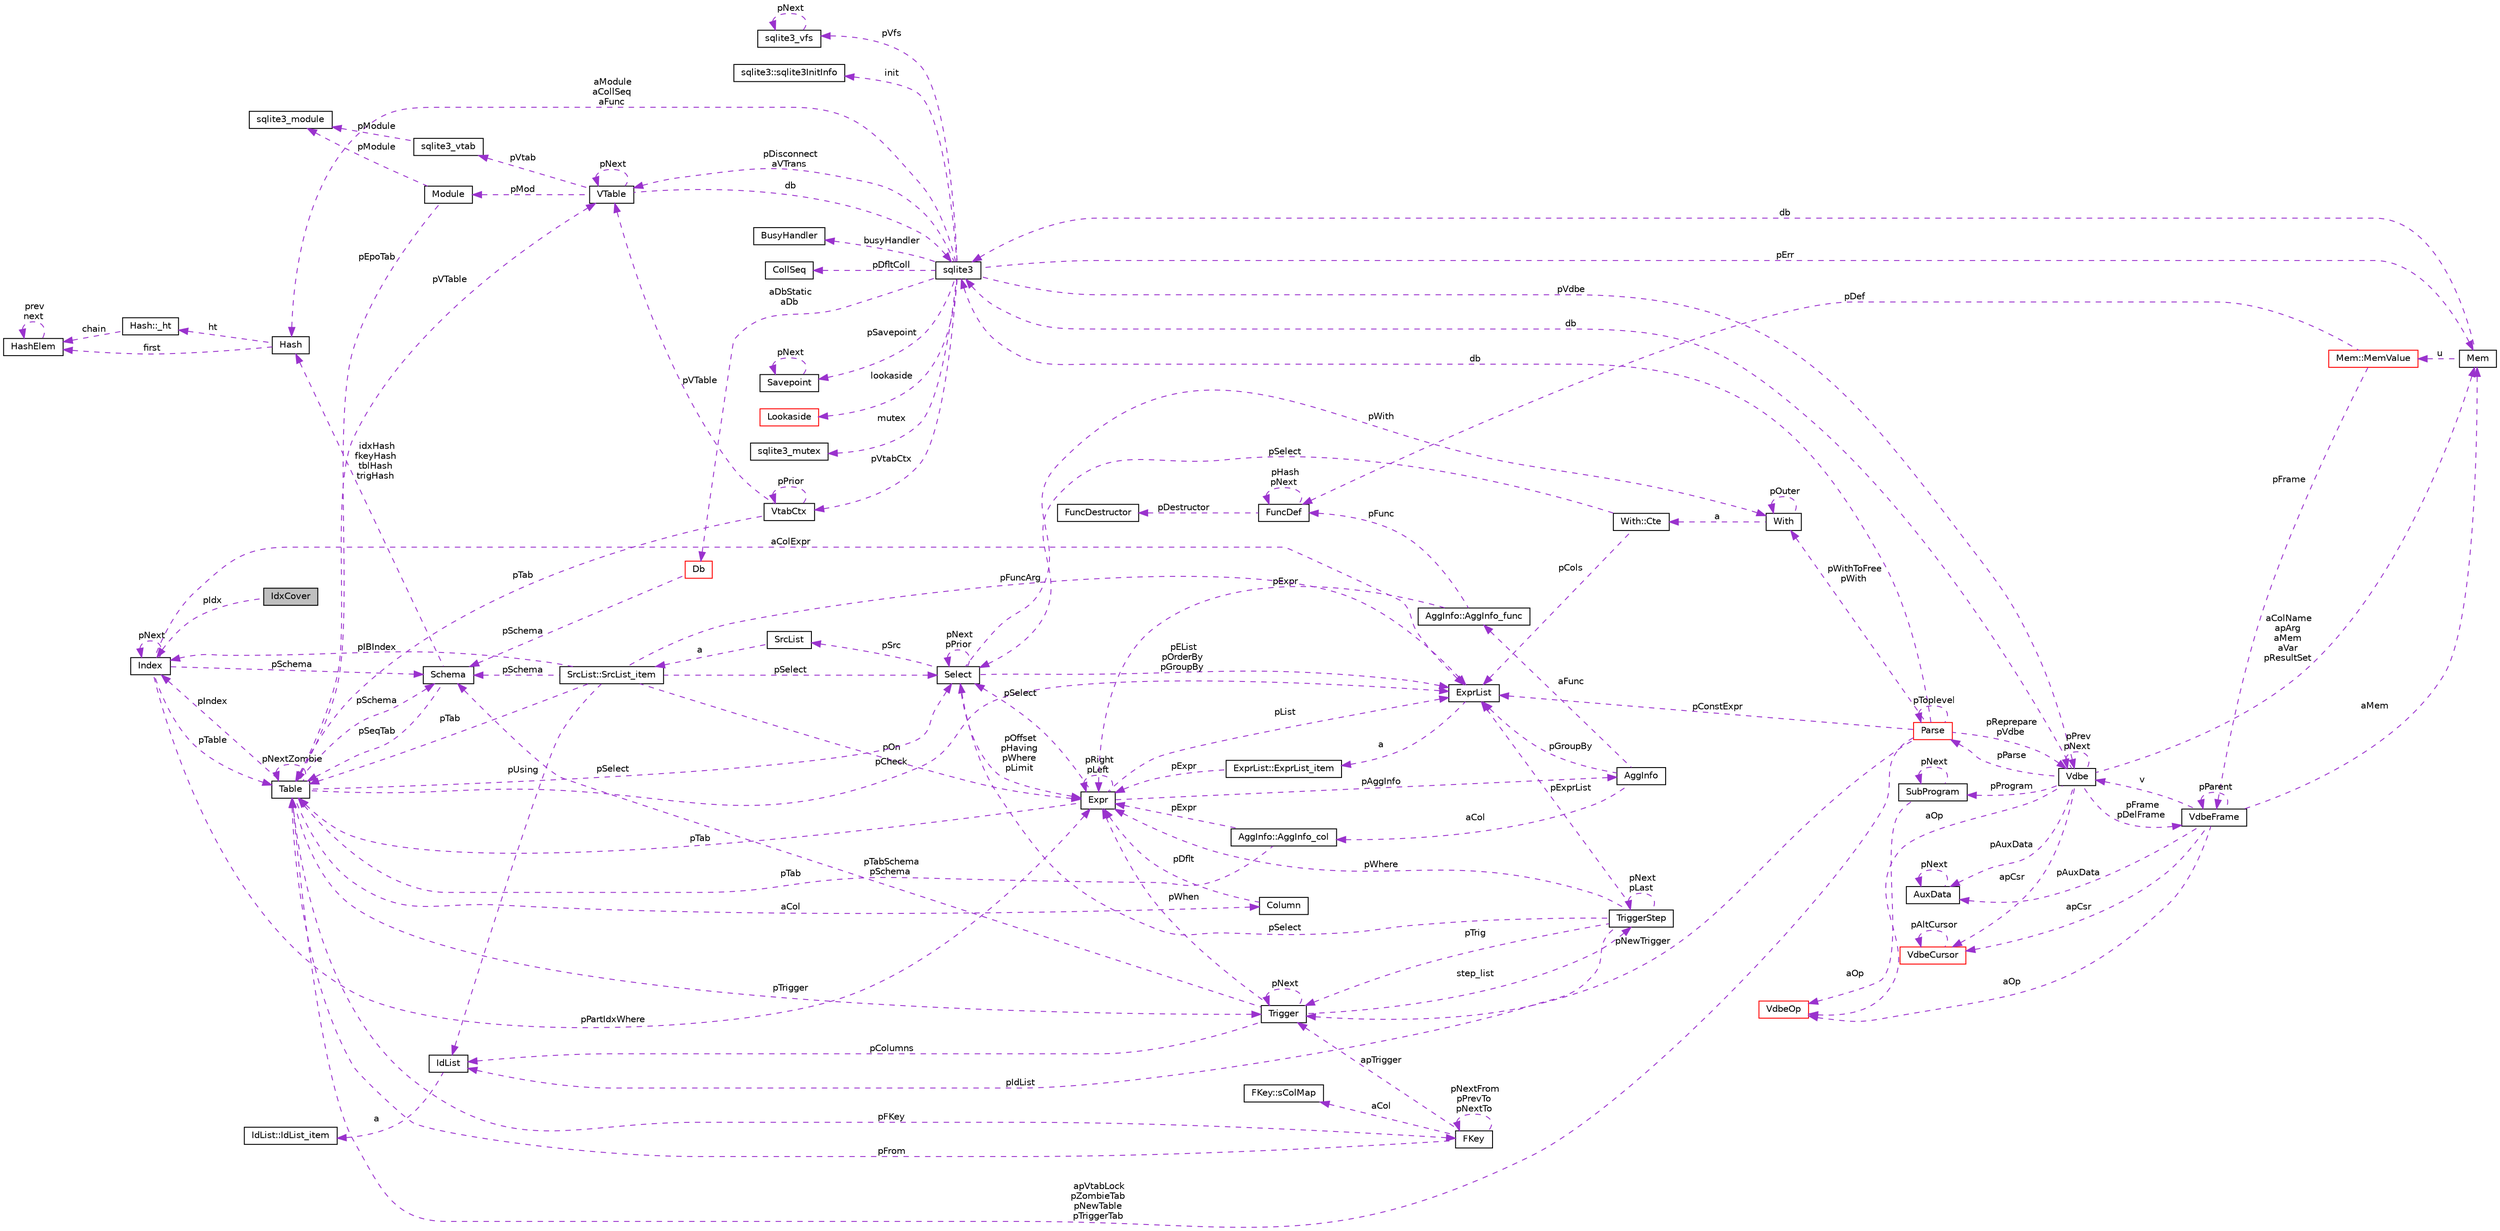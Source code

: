 digraph "IdxCover"
{
  edge [fontname="Helvetica",fontsize="10",labelfontname="Helvetica",labelfontsize="10"];
  node [fontname="Helvetica",fontsize="10",shape=record];
  rankdir="LR";
  Node1 [label="IdxCover",height=0.2,width=0.4,color="black", fillcolor="grey75", style="filled", fontcolor="black"];
  Node2 -> Node1 [dir="back",color="darkorchid3",fontsize="10",style="dashed",label=" pIdx" ,fontname="Helvetica"];
  Node2 [label="Index",height=0.2,width=0.4,color="black", fillcolor="white", style="filled",URL="$structIndex.html"];
  Node3 -> Node2 [dir="back",color="darkorchid3",fontsize="10",style="dashed",label=" pSchema" ,fontname="Helvetica"];
  Node3 [label="Schema",height=0.2,width=0.4,color="black", fillcolor="white", style="filled",URL="$structSchema.html"];
  Node4 -> Node3 [dir="back",color="darkorchid3",fontsize="10",style="dashed",label=" pSeqTab" ,fontname="Helvetica"];
  Node4 [label="Table",height=0.2,width=0.4,color="black", fillcolor="white", style="filled",URL="$structTable.html"];
  Node3 -> Node4 [dir="back",color="darkorchid3",fontsize="10",style="dashed",label=" pSchema" ,fontname="Helvetica"];
  Node5 -> Node4 [dir="back",color="darkorchid3",fontsize="10",style="dashed",label=" aCol" ,fontname="Helvetica"];
  Node5 [label="Column",height=0.2,width=0.4,color="black", fillcolor="white", style="filled",URL="$structColumn.html"];
  Node6 -> Node5 [dir="back",color="darkorchid3",fontsize="10",style="dashed",label=" pDflt" ,fontname="Helvetica"];
  Node6 [label="Expr",height=0.2,width=0.4,color="black", fillcolor="white", style="filled",URL="$structExpr.html"];
  Node7 -> Node6 [dir="back",color="darkorchid3",fontsize="10",style="dashed",label=" pAggInfo" ,fontname="Helvetica"];
  Node7 [label="AggInfo",height=0.2,width=0.4,color="black", fillcolor="white", style="filled",URL="$structAggInfo.html"];
  Node8 -> Node7 [dir="back",color="darkorchid3",fontsize="10",style="dashed",label=" aCol" ,fontname="Helvetica"];
  Node8 [label="AggInfo::AggInfo_col",height=0.2,width=0.4,color="black", fillcolor="white", style="filled",URL="$structAggInfo_1_1AggInfo__col.html"];
  Node6 -> Node8 [dir="back",color="darkorchid3",fontsize="10",style="dashed",label=" pExpr" ,fontname="Helvetica"];
  Node4 -> Node8 [dir="back",color="darkorchid3",fontsize="10",style="dashed",label=" pTab" ,fontname="Helvetica"];
  Node9 -> Node7 [dir="back",color="darkorchid3",fontsize="10",style="dashed",label=" aFunc" ,fontname="Helvetica"];
  Node9 [label="AggInfo::AggInfo_func",height=0.2,width=0.4,color="black", fillcolor="white", style="filled",URL="$structAggInfo_1_1AggInfo__func.html"];
  Node6 -> Node9 [dir="back",color="darkorchid3",fontsize="10",style="dashed",label=" pExpr" ,fontname="Helvetica"];
  Node10 -> Node9 [dir="back",color="darkorchid3",fontsize="10",style="dashed",label=" pFunc" ,fontname="Helvetica"];
  Node10 [label="FuncDef",height=0.2,width=0.4,color="black", fillcolor="white", style="filled",URL="$structFuncDef.html"];
  Node11 -> Node10 [dir="back",color="darkorchid3",fontsize="10",style="dashed",label=" pDestructor" ,fontname="Helvetica"];
  Node11 [label="FuncDestructor",height=0.2,width=0.4,color="black", fillcolor="white", style="filled",URL="$structFuncDestructor.html"];
  Node10 -> Node10 [dir="back",color="darkorchid3",fontsize="10",style="dashed",label=" pHash\npNext" ,fontname="Helvetica"];
  Node12 -> Node7 [dir="back",color="darkorchid3",fontsize="10",style="dashed",label=" pGroupBy" ,fontname="Helvetica"];
  Node12 [label="ExprList",height=0.2,width=0.4,color="black", fillcolor="white", style="filled",URL="$structExprList.html"];
  Node13 -> Node12 [dir="back",color="darkorchid3",fontsize="10",style="dashed",label=" a" ,fontname="Helvetica"];
  Node13 [label="ExprList::ExprList_item",height=0.2,width=0.4,color="black", fillcolor="white", style="filled",URL="$structExprList_1_1ExprList__item.html"];
  Node6 -> Node13 [dir="back",color="darkorchid3",fontsize="10",style="dashed",label=" pExpr" ,fontname="Helvetica"];
  Node6 -> Node6 [dir="back",color="darkorchid3",fontsize="10",style="dashed",label=" pRight\npLeft" ,fontname="Helvetica"];
  Node4 -> Node6 [dir="back",color="darkorchid3",fontsize="10",style="dashed",label=" pTab" ,fontname="Helvetica"];
  Node14 -> Node6 [dir="back",color="darkorchid3",fontsize="10",style="dashed",label=" pSelect" ,fontname="Helvetica"];
  Node14 [label="Select",height=0.2,width=0.4,color="black", fillcolor="white", style="filled",URL="$structSelect.html"];
  Node6 -> Node14 [dir="back",color="darkorchid3",fontsize="10",style="dashed",label=" pOffset\npHaving\npWhere\npLimit" ,fontname="Helvetica"];
  Node15 -> Node14 [dir="back",color="darkorchid3",fontsize="10",style="dashed",label=" pWith" ,fontname="Helvetica"];
  Node15 [label="With",height=0.2,width=0.4,color="black", fillcolor="white", style="filled",URL="$structWith.html"];
  Node16 -> Node15 [dir="back",color="darkorchid3",fontsize="10",style="dashed",label=" a" ,fontname="Helvetica"];
  Node16 [label="With::Cte",height=0.2,width=0.4,color="black", fillcolor="white", style="filled",URL="$structWith_1_1Cte.html"];
  Node14 -> Node16 [dir="back",color="darkorchid3",fontsize="10",style="dashed",label=" pSelect" ,fontname="Helvetica"];
  Node12 -> Node16 [dir="back",color="darkorchid3",fontsize="10",style="dashed",label=" pCols" ,fontname="Helvetica"];
  Node15 -> Node15 [dir="back",color="darkorchid3",fontsize="10",style="dashed",label=" pOuter" ,fontname="Helvetica"];
  Node14 -> Node14 [dir="back",color="darkorchid3",fontsize="10",style="dashed",label=" pNext\npPrior" ,fontname="Helvetica"];
  Node17 -> Node14 [dir="back",color="darkorchid3",fontsize="10",style="dashed",label=" pSrc" ,fontname="Helvetica"];
  Node17 [label="SrcList",height=0.2,width=0.4,color="black", fillcolor="white", style="filled",URL="$structSrcList.html"];
  Node18 -> Node17 [dir="back",color="darkorchid3",fontsize="10",style="dashed",label=" a" ,fontname="Helvetica"];
  Node18 [label="SrcList::SrcList_item",height=0.2,width=0.4,color="black", fillcolor="white", style="filled",URL="$structSrcList_1_1SrcList__item.html"];
  Node3 -> Node18 [dir="back",color="darkorchid3",fontsize="10",style="dashed",label=" pSchema" ,fontname="Helvetica"];
  Node6 -> Node18 [dir="back",color="darkorchid3",fontsize="10",style="dashed",label=" pOn" ,fontname="Helvetica"];
  Node19 -> Node18 [dir="back",color="darkorchid3",fontsize="10",style="dashed",label=" pUsing" ,fontname="Helvetica"];
  Node19 [label="IdList",height=0.2,width=0.4,color="black", fillcolor="white", style="filled",URL="$structIdList.html"];
  Node20 -> Node19 [dir="back",color="darkorchid3",fontsize="10",style="dashed",label=" a" ,fontname="Helvetica"];
  Node20 [label="IdList::IdList_item",height=0.2,width=0.4,color="black", fillcolor="white", style="filled",URL="$structIdList_1_1IdList__item.html"];
  Node4 -> Node18 [dir="back",color="darkorchid3",fontsize="10",style="dashed",label=" pTab" ,fontname="Helvetica"];
  Node14 -> Node18 [dir="back",color="darkorchid3",fontsize="10",style="dashed",label=" pSelect" ,fontname="Helvetica"];
  Node2 -> Node18 [dir="back",color="darkorchid3",fontsize="10",style="dashed",label=" pIBIndex" ,fontname="Helvetica"];
  Node12 -> Node18 [dir="back",color="darkorchid3",fontsize="10",style="dashed",label=" pFuncArg" ,fontname="Helvetica"];
  Node12 -> Node14 [dir="back",color="darkorchid3",fontsize="10",style="dashed",label=" pEList\npOrderBy\npGroupBy" ,fontname="Helvetica"];
  Node12 -> Node6 [dir="back",color="darkorchid3",fontsize="10",style="dashed",label=" pList" ,fontname="Helvetica"];
  Node21 -> Node4 [dir="back",color="darkorchid3",fontsize="10",style="dashed",label=" pFKey" ,fontname="Helvetica"];
  Node21 [label="FKey",height=0.2,width=0.4,color="black", fillcolor="white", style="filled",URL="$structFKey.html"];
  Node22 -> Node21 [dir="back",color="darkorchid3",fontsize="10",style="dashed",label=" aCol" ,fontname="Helvetica"];
  Node22 [label="FKey::sColMap",height=0.2,width=0.4,color="black", fillcolor="white", style="filled",URL="$structFKey_1_1sColMap.html"];
  Node21 -> Node21 [dir="back",color="darkorchid3",fontsize="10",style="dashed",label=" pNextFrom\npPrevTo\npNextTo" ,fontname="Helvetica"];
  Node4 -> Node21 [dir="back",color="darkorchid3",fontsize="10",style="dashed",label=" pFrom" ,fontname="Helvetica"];
  Node23 -> Node21 [dir="back",color="darkorchid3",fontsize="10",style="dashed",label=" apTrigger" ,fontname="Helvetica"];
  Node23 [label="Trigger",height=0.2,width=0.4,color="black", fillcolor="white", style="filled",URL="$structTrigger.html"];
  Node24 -> Node23 [dir="back",color="darkorchid3",fontsize="10",style="dashed",label=" step_list" ,fontname="Helvetica"];
  Node24 [label="TriggerStep",height=0.2,width=0.4,color="black", fillcolor="white", style="filled",URL="$structTriggerStep.html"];
  Node24 -> Node24 [dir="back",color="darkorchid3",fontsize="10",style="dashed",label=" pNext\npLast" ,fontname="Helvetica"];
  Node6 -> Node24 [dir="back",color="darkorchid3",fontsize="10",style="dashed",label=" pWhere" ,fontname="Helvetica"];
  Node19 -> Node24 [dir="back",color="darkorchid3",fontsize="10",style="dashed",label=" pIdList" ,fontname="Helvetica"];
  Node14 -> Node24 [dir="back",color="darkorchid3",fontsize="10",style="dashed",label=" pSelect" ,fontname="Helvetica"];
  Node23 -> Node24 [dir="back",color="darkorchid3",fontsize="10",style="dashed",label=" pTrig" ,fontname="Helvetica"];
  Node12 -> Node24 [dir="back",color="darkorchid3",fontsize="10",style="dashed",label=" pExprList" ,fontname="Helvetica"];
  Node3 -> Node23 [dir="back",color="darkorchid3",fontsize="10",style="dashed",label=" pTabSchema\npSchema" ,fontname="Helvetica"];
  Node6 -> Node23 [dir="back",color="darkorchid3",fontsize="10",style="dashed",label=" pWhen" ,fontname="Helvetica"];
  Node19 -> Node23 [dir="back",color="darkorchid3",fontsize="10",style="dashed",label=" pColumns" ,fontname="Helvetica"];
  Node23 -> Node23 [dir="back",color="darkorchid3",fontsize="10",style="dashed",label=" pNext" ,fontname="Helvetica"];
  Node25 -> Node4 [dir="back",color="darkorchid3",fontsize="10",style="dashed",label=" pVTable" ,fontname="Helvetica"];
  Node25 [label="VTable",height=0.2,width=0.4,color="black", fillcolor="white", style="filled",URL="$structVTable.html"];
  Node26 -> Node25 [dir="back",color="darkorchid3",fontsize="10",style="dashed",label=" db" ,fontname="Helvetica"];
  Node26 [label="sqlite3",height=0.2,width=0.4,color="black", fillcolor="white", style="filled",URL="$structsqlite3.html"];
  Node27 -> Node26 [dir="back",color="darkorchid3",fontsize="10",style="dashed",label=" pErr" ,fontname="Helvetica"];
  Node27 [label="Mem",height=0.2,width=0.4,color="black", fillcolor="white", style="filled",URL="$structMem.html"];
  Node28 -> Node27 [dir="back",color="darkorchid3",fontsize="10",style="dashed",label=" u" ,fontname="Helvetica"];
  Node28 [label="Mem::MemValue",height=0.2,width=0.4,color="red", fillcolor="white", style="filled",URL="$unionMem_1_1MemValue.html"];
  Node29 -> Node28 [dir="back",color="darkorchid3",fontsize="10",style="dashed",label=" pFrame" ,fontname="Helvetica"];
  Node29 [label="VdbeFrame",height=0.2,width=0.4,color="black", fillcolor="white", style="filled",URL="$structVdbeFrame.html"];
  Node27 -> Node29 [dir="back",color="darkorchid3",fontsize="10",style="dashed",label=" aMem" ,fontname="Helvetica"];
  Node30 -> Node29 [dir="back",color="darkorchid3",fontsize="10",style="dashed",label=" v" ,fontname="Helvetica"];
  Node30 [label="Vdbe",height=0.2,width=0.4,color="black", fillcolor="white", style="filled",URL="$structVdbe.html"];
  Node27 -> Node30 [dir="back",color="darkorchid3",fontsize="10",style="dashed",label=" aColName\napArg\naMem\naVar\npResultSet" ,fontname="Helvetica"];
  Node30 -> Node30 [dir="back",color="darkorchid3",fontsize="10",style="dashed",label=" pPrev\npNext" ,fontname="Helvetica"];
  Node26 -> Node30 [dir="back",color="darkorchid3",fontsize="10",style="dashed",label=" db" ,fontname="Helvetica"];
  Node29 -> Node30 [dir="back",color="darkorchid3",fontsize="10",style="dashed",label=" pFrame\npDelFrame" ,fontname="Helvetica"];
  Node31 -> Node30 [dir="back",color="darkorchid3",fontsize="10",style="dashed",label=" pAuxData" ,fontname="Helvetica"];
  Node31 [label="AuxData",height=0.2,width=0.4,color="black", fillcolor="white", style="filled",URL="$structAuxData.html"];
  Node31 -> Node31 [dir="back",color="darkorchid3",fontsize="10",style="dashed",label=" pNext" ,fontname="Helvetica"];
  Node32 -> Node30 [dir="back",color="darkorchid3",fontsize="10",style="dashed",label=" pProgram" ,fontname="Helvetica"];
  Node32 [label="SubProgram",height=0.2,width=0.4,color="black", fillcolor="white", style="filled",URL="$structSubProgram.html"];
  Node32 -> Node32 [dir="back",color="darkorchid3",fontsize="10",style="dashed",label=" pNext" ,fontname="Helvetica"];
  Node33 -> Node32 [dir="back",color="darkorchid3",fontsize="10",style="dashed",label=" aOp" ,fontname="Helvetica"];
  Node33 [label="VdbeOp",height=0.2,width=0.4,color="red", fillcolor="white", style="filled",URL="$structVdbeOp.html"];
  Node34 -> Node30 [dir="back",color="darkorchid3",fontsize="10",style="dashed",label=" apCsr" ,fontname="Helvetica"];
  Node34 [label="VdbeCursor",height=0.2,width=0.4,color="red", fillcolor="white", style="filled",URL="$structVdbeCursor.html"];
  Node34 -> Node34 [dir="back",color="darkorchid3",fontsize="10",style="dashed",label=" pAltCursor" ,fontname="Helvetica"];
  Node35 -> Node30 [dir="back",color="darkorchid3",fontsize="10",style="dashed",label=" pParse" ,fontname="Helvetica"];
  Node35 [label="Parse",height=0.2,width=0.4,color="red", fillcolor="white", style="filled",URL="$structParse.html"];
  Node30 -> Node35 [dir="back",color="darkorchid3",fontsize="10",style="dashed",label=" pReprepare\npVdbe" ,fontname="Helvetica"];
  Node26 -> Node35 [dir="back",color="darkorchid3",fontsize="10",style="dashed",label=" db" ,fontname="Helvetica"];
  Node15 -> Node35 [dir="back",color="darkorchid3",fontsize="10",style="dashed",label=" pWithToFree\npWith" ,fontname="Helvetica"];
  Node4 -> Node35 [dir="back",color="darkorchid3",fontsize="10",style="dashed",label=" apVtabLock\npZombieTab\npNewTable\npTriggerTab" ,fontname="Helvetica"];
  Node23 -> Node35 [dir="back",color="darkorchid3",fontsize="10",style="dashed",label=" pNewTrigger" ,fontname="Helvetica"];
  Node12 -> Node35 [dir="back",color="darkorchid3",fontsize="10",style="dashed",label=" pConstExpr" ,fontname="Helvetica"];
  Node35 -> Node35 [dir="back",color="darkorchid3",fontsize="10",style="dashed",label=" pToplevel" ,fontname="Helvetica"];
  Node33 -> Node30 [dir="back",color="darkorchid3",fontsize="10",style="dashed",label=" aOp" ,fontname="Helvetica"];
  Node29 -> Node29 [dir="back",color="darkorchid3",fontsize="10",style="dashed",label=" pParent" ,fontname="Helvetica"];
  Node31 -> Node29 [dir="back",color="darkorchid3",fontsize="10",style="dashed",label=" pAuxData" ,fontname="Helvetica"];
  Node34 -> Node29 [dir="back",color="darkorchid3",fontsize="10",style="dashed",label=" apCsr" ,fontname="Helvetica"];
  Node33 -> Node29 [dir="back",color="darkorchid3",fontsize="10",style="dashed",label=" aOp" ,fontname="Helvetica"];
  Node10 -> Node28 [dir="back",color="darkorchid3",fontsize="10",style="dashed",label=" pDef" ,fontname="Helvetica"];
  Node26 -> Node27 [dir="back",color="darkorchid3",fontsize="10",style="dashed",label=" db" ,fontname="Helvetica"];
  Node30 -> Node26 [dir="back",color="darkorchid3",fontsize="10",style="dashed",label=" pVdbe" ,fontname="Helvetica"];
  Node36 -> Node26 [dir="back",color="darkorchid3",fontsize="10",style="dashed",label=" pSavepoint" ,fontname="Helvetica"];
  Node36 [label="Savepoint",height=0.2,width=0.4,color="black", fillcolor="white", style="filled",URL="$structSavepoint.html"];
  Node36 -> Node36 [dir="back",color="darkorchid3",fontsize="10",style="dashed",label=" pNext" ,fontname="Helvetica"];
  Node37 -> Node26 [dir="back",color="darkorchid3",fontsize="10",style="dashed",label=" lookaside" ,fontname="Helvetica"];
  Node37 [label="Lookaside",height=0.2,width=0.4,color="red", fillcolor="white", style="filled",URL="$structLookaside.html"];
  Node38 -> Node26 [dir="back",color="darkorchid3",fontsize="10",style="dashed",label=" mutex" ,fontname="Helvetica"];
  Node38 [label="sqlite3_mutex",height=0.2,width=0.4,color="black", fillcolor="white", style="filled",URL="$structsqlite3__mutex.html"];
  Node39 -> Node26 [dir="back",color="darkorchid3",fontsize="10",style="dashed",label=" pVfs" ,fontname="Helvetica"];
  Node39 [label="sqlite3_vfs",height=0.2,width=0.4,color="black", fillcolor="white", style="filled",URL="$structsqlite3__vfs.html"];
  Node39 -> Node39 [dir="back",color="darkorchid3",fontsize="10",style="dashed",label=" pNext" ,fontname="Helvetica"];
  Node40 -> Node26 [dir="back",color="darkorchid3",fontsize="10",style="dashed",label=" init" ,fontname="Helvetica"];
  Node40 [label="sqlite3::sqlite3InitInfo",height=0.2,width=0.4,color="black", fillcolor="white", style="filled",URL="$structsqlite3_1_1sqlite3InitInfo.html"];
  Node41 -> Node26 [dir="back",color="darkorchid3",fontsize="10",style="dashed",label=" busyHandler" ,fontname="Helvetica"];
  Node41 [label="BusyHandler",height=0.2,width=0.4,color="black", fillcolor="white", style="filled",URL="$structBusyHandler.html"];
  Node42 -> Node26 [dir="back",color="darkorchid3",fontsize="10",style="dashed",label=" pVtabCtx" ,fontname="Helvetica"];
  Node42 [label="VtabCtx",height=0.2,width=0.4,color="black", fillcolor="white", style="filled",URL="$structVtabCtx.html"];
  Node42 -> Node42 [dir="back",color="darkorchid3",fontsize="10",style="dashed",label=" pPrior" ,fontname="Helvetica"];
  Node25 -> Node42 [dir="back",color="darkorchid3",fontsize="10",style="dashed",label=" pVTable" ,fontname="Helvetica"];
  Node4 -> Node42 [dir="back",color="darkorchid3",fontsize="10",style="dashed",label=" pTab" ,fontname="Helvetica"];
  Node43 -> Node26 [dir="back",color="darkorchid3",fontsize="10",style="dashed",label=" pDfltColl" ,fontname="Helvetica"];
  Node43 [label="CollSeq",height=0.2,width=0.4,color="black", fillcolor="white", style="filled",URL="$structCollSeq.html"];
  Node25 -> Node26 [dir="back",color="darkorchid3",fontsize="10",style="dashed",label=" pDisconnect\naVTrans" ,fontname="Helvetica"];
  Node44 -> Node26 [dir="back",color="darkorchid3",fontsize="10",style="dashed",label=" aDbStatic\naDb" ,fontname="Helvetica"];
  Node44 [label="Db",height=0.2,width=0.4,color="red", fillcolor="white", style="filled",URL="$structDb.html"];
  Node3 -> Node44 [dir="back",color="darkorchid3",fontsize="10",style="dashed",label=" pSchema" ,fontname="Helvetica"];
  Node45 -> Node26 [dir="back",color="darkorchid3",fontsize="10",style="dashed",label=" aModule\naCollSeq\naFunc" ,fontname="Helvetica"];
  Node45 [label="Hash",height=0.2,width=0.4,color="black", fillcolor="white", style="filled",URL="$structHash.html"];
  Node46 -> Node45 [dir="back",color="darkorchid3",fontsize="10",style="dashed",label=" ht" ,fontname="Helvetica"];
  Node46 [label="Hash::_ht",height=0.2,width=0.4,color="black", fillcolor="white", style="filled",URL="$structHash_1_1__ht.html"];
  Node47 -> Node46 [dir="back",color="darkorchid3",fontsize="10",style="dashed",label=" chain" ,fontname="Helvetica"];
  Node47 [label="HashElem",height=0.2,width=0.4,color="black", fillcolor="white", style="filled",URL="$structHashElem.html"];
  Node47 -> Node47 [dir="back",color="darkorchid3",fontsize="10",style="dashed",label=" prev\nnext" ,fontname="Helvetica"];
  Node47 -> Node45 [dir="back",color="darkorchid3",fontsize="10",style="dashed",label=" first" ,fontname="Helvetica"];
  Node25 -> Node25 [dir="back",color="darkorchid3",fontsize="10",style="dashed",label=" pNext" ,fontname="Helvetica"];
  Node48 -> Node25 [dir="back",color="darkorchid3",fontsize="10",style="dashed",label=" pMod" ,fontname="Helvetica"];
  Node48 [label="Module",height=0.2,width=0.4,color="black", fillcolor="white", style="filled",URL="$structModule.html"];
  Node49 -> Node48 [dir="back",color="darkorchid3",fontsize="10",style="dashed",label=" pModule" ,fontname="Helvetica"];
  Node49 [label="sqlite3_module",height=0.2,width=0.4,color="black", fillcolor="white", style="filled",URL="$structsqlite3__module.html"];
  Node4 -> Node48 [dir="back",color="darkorchid3",fontsize="10",style="dashed",label=" pEpoTab" ,fontname="Helvetica"];
  Node50 -> Node25 [dir="back",color="darkorchid3",fontsize="10",style="dashed",label=" pVtab" ,fontname="Helvetica"];
  Node50 [label="sqlite3_vtab",height=0.2,width=0.4,color="black", fillcolor="white", style="filled",URL="$structsqlite3__vtab.html"];
  Node49 -> Node50 [dir="back",color="darkorchid3",fontsize="10",style="dashed",label=" pModule" ,fontname="Helvetica"];
  Node4 -> Node4 [dir="back",color="darkorchid3",fontsize="10",style="dashed",label=" pNextZombie" ,fontname="Helvetica"];
  Node23 -> Node4 [dir="back",color="darkorchid3",fontsize="10",style="dashed",label=" pTrigger" ,fontname="Helvetica"];
  Node14 -> Node4 [dir="back",color="darkorchid3",fontsize="10",style="dashed",label=" pSelect" ,fontname="Helvetica"];
  Node12 -> Node4 [dir="back",color="darkorchid3",fontsize="10",style="dashed",label=" pCheck" ,fontname="Helvetica"];
  Node2 -> Node4 [dir="back",color="darkorchid3",fontsize="10",style="dashed",label=" pIndex" ,fontname="Helvetica"];
  Node45 -> Node3 [dir="back",color="darkorchid3",fontsize="10",style="dashed",label=" idxHash\nfkeyHash\ntblHash\ntrigHash" ,fontname="Helvetica"];
  Node6 -> Node2 [dir="back",color="darkorchid3",fontsize="10",style="dashed",label=" pPartIdxWhere" ,fontname="Helvetica"];
  Node4 -> Node2 [dir="back",color="darkorchid3",fontsize="10",style="dashed",label=" pTable" ,fontname="Helvetica"];
  Node12 -> Node2 [dir="back",color="darkorchid3",fontsize="10",style="dashed",label=" aColExpr" ,fontname="Helvetica"];
  Node2 -> Node2 [dir="back",color="darkorchid3",fontsize="10",style="dashed",label=" pNext" ,fontname="Helvetica"];
}
